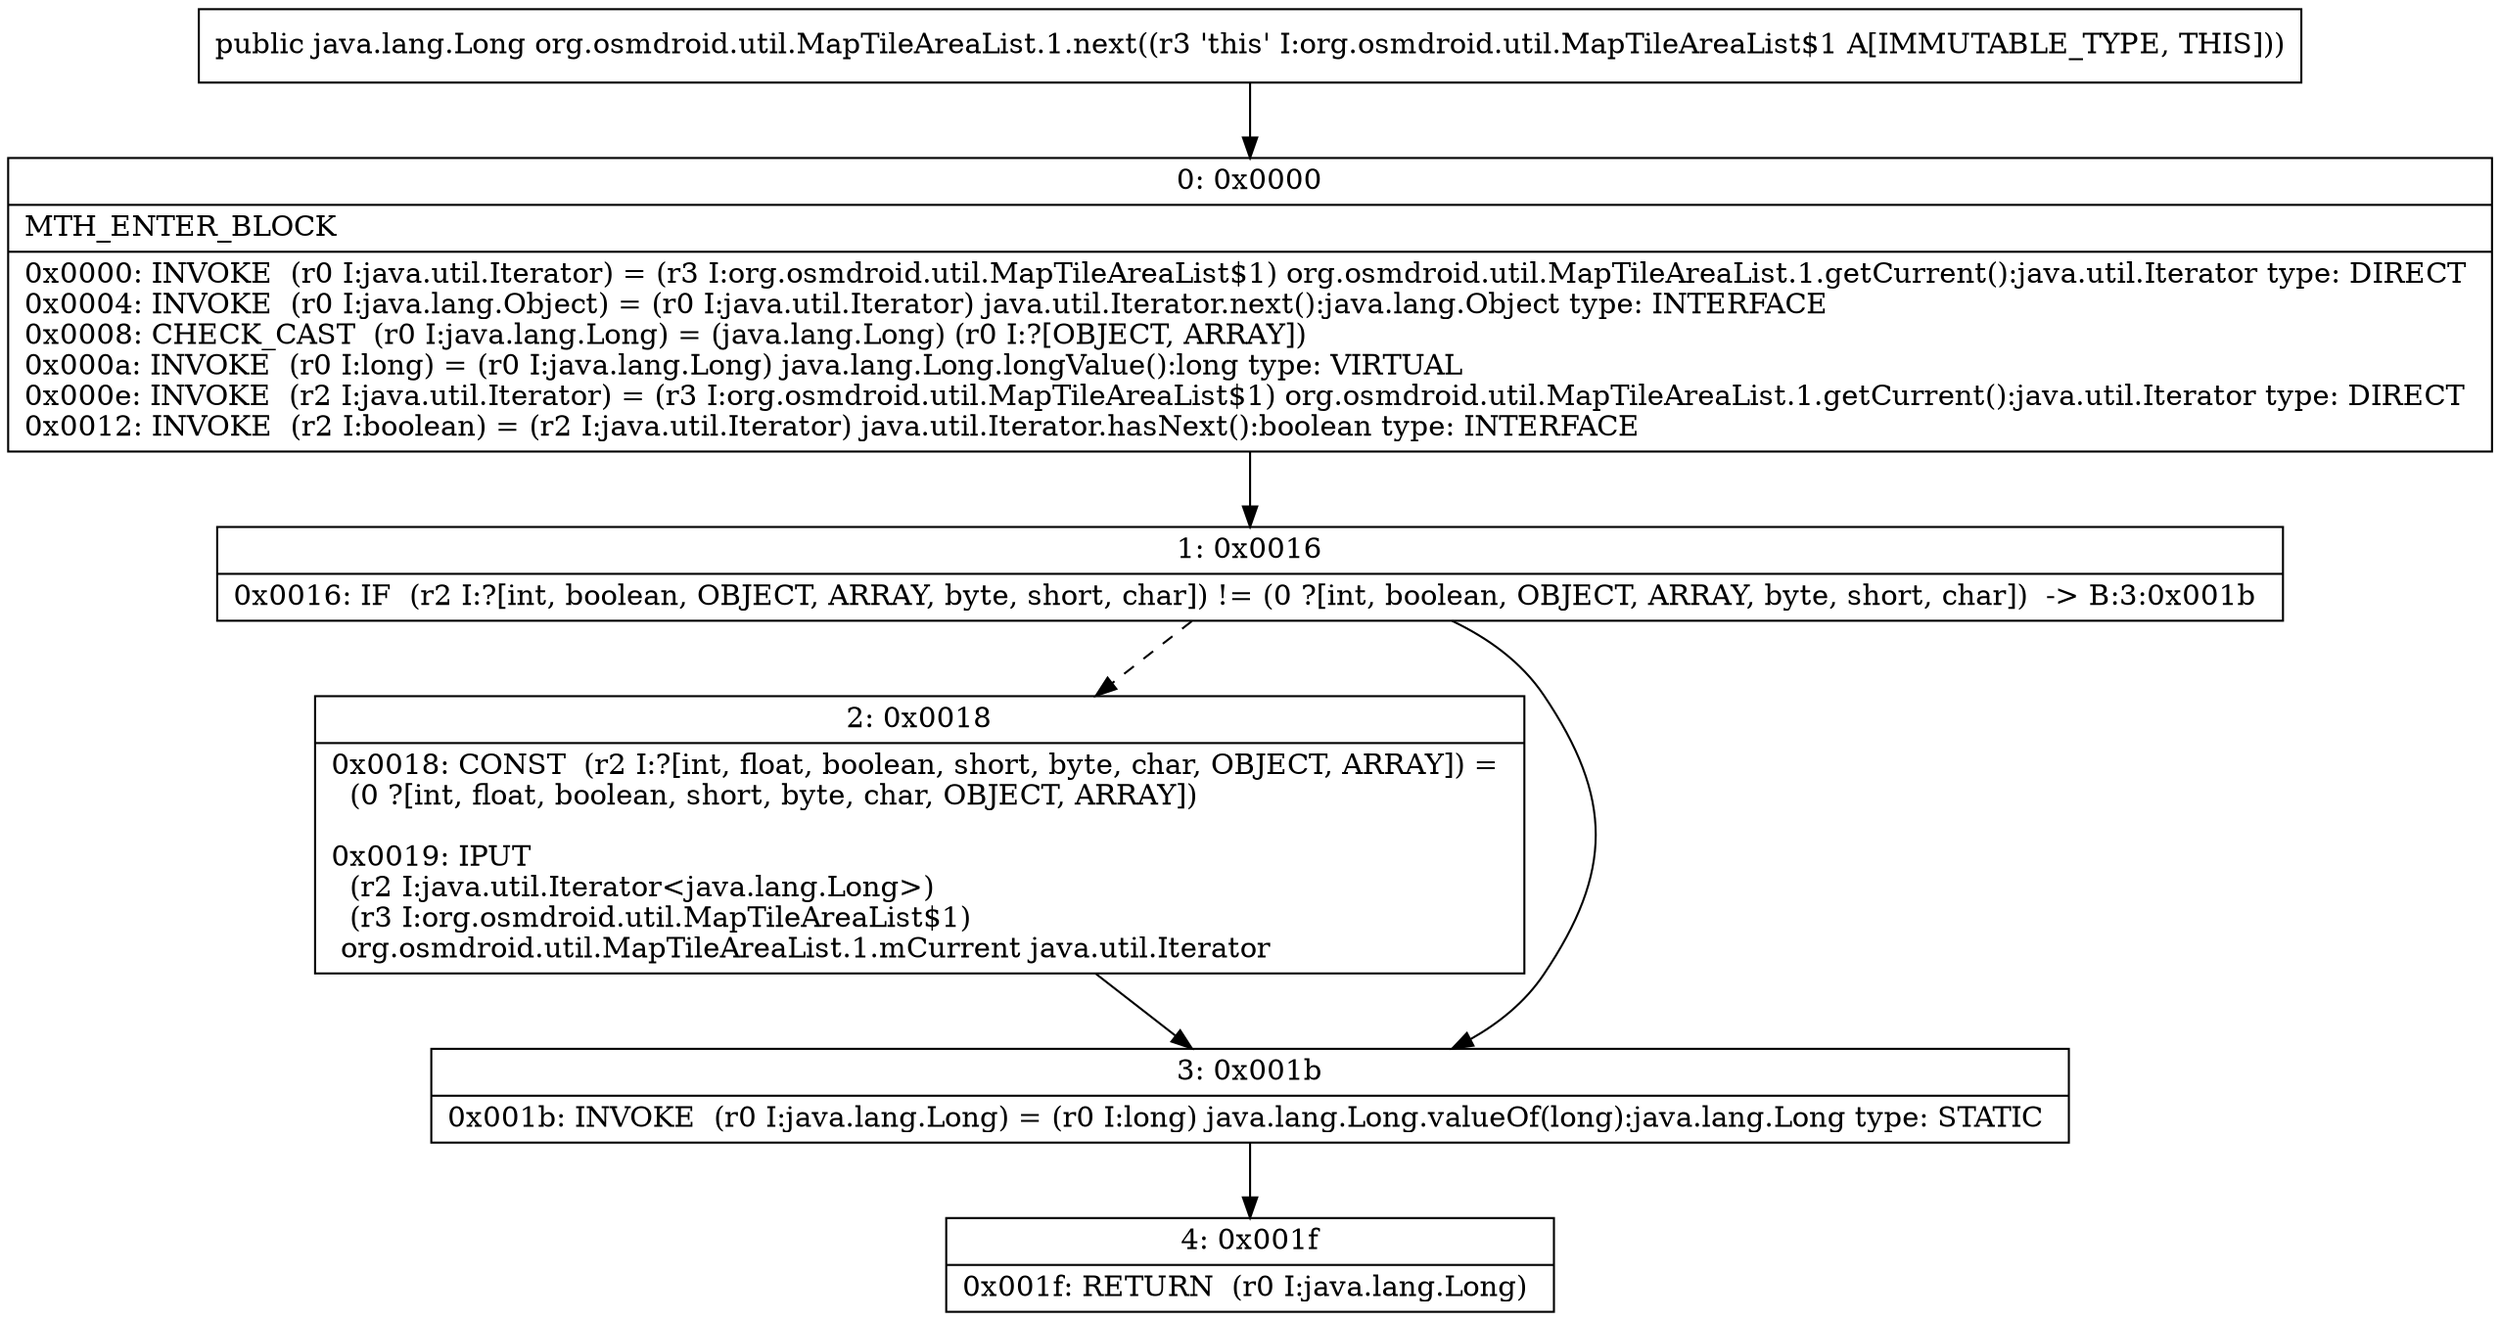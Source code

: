 digraph "CFG fororg.osmdroid.util.MapTileAreaList.1.next()Ljava\/lang\/Long;" {
Node_0 [shape=record,label="{0\:\ 0x0000|MTH_ENTER_BLOCK\l|0x0000: INVOKE  (r0 I:java.util.Iterator) = (r3 I:org.osmdroid.util.MapTileAreaList$1) org.osmdroid.util.MapTileAreaList.1.getCurrent():java.util.Iterator type: DIRECT \l0x0004: INVOKE  (r0 I:java.lang.Object) = (r0 I:java.util.Iterator) java.util.Iterator.next():java.lang.Object type: INTERFACE \l0x0008: CHECK_CAST  (r0 I:java.lang.Long) = (java.lang.Long) (r0 I:?[OBJECT, ARRAY]) \l0x000a: INVOKE  (r0 I:long) = (r0 I:java.lang.Long) java.lang.Long.longValue():long type: VIRTUAL \l0x000e: INVOKE  (r2 I:java.util.Iterator) = (r3 I:org.osmdroid.util.MapTileAreaList$1) org.osmdroid.util.MapTileAreaList.1.getCurrent():java.util.Iterator type: DIRECT \l0x0012: INVOKE  (r2 I:boolean) = (r2 I:java.util.Iterator) java.util.Iterator.hasNext():boolean type: INTERFACE \l}"];
Node_1 [shape=record,label="{1\:\ 0x0016|0x0016: IF  (r2 I:?[int, boolean, OBJECT, ARRAY, byte, short, char]) != (0 ?[int, boolean, OBJECT, ARRAY, byte, short, char])  \-\> B:3:0x001b \l}"];
Node_2 [shape=record,label="{2\:\ 0x0018|0x0018: CONST  (r2 I:?[int, float, boolean, short, byte, char, OBJECT, ARRAY]) = \l  (0 ?[int, float, boolean, short, byte, char, OBJECT, ARRAY])\l \l0x0019: IPUT  \l  (r2 I:java.util.Iterator\<java.lang.Long\>)\l  (r3 I:org.osmdroid.util.MapTileAreaList$1)\l org.osmdroid.util.MapTileAreaList.1.mCurrent java.util.Iterator \l}"];
Node_3 [shape=record,label="{3\:\ 0x001b|0x001b: INVOKE  (r0 I:java.lang.Long) = (r0 I:long) java.lang.Long.valueOf(long):java.lang.Long type: STATIC \l}"];
Node_4 [shape=record,label="{4\:\ 0x001f|0x001f: RETURN  (r0 I:java.lang.Long) \l}"];
MethodNode[shape=record,label="{public java.lang.Long org.osmdroid.util.MapTileAreaList.1.next((r3 'this' I:org.osmdroid.util.MapTileAreaList$1 A[IMMUTABLE_TYPE, THIS])) }"];
MethodNode -> Node_0;
Node_0 -> Node_1;
Node_1 -> Node_2[style=dashed];
Node_1 -> Node_3;
Node_2 -> Node_3;
Node_3 -> Node_4;
}

